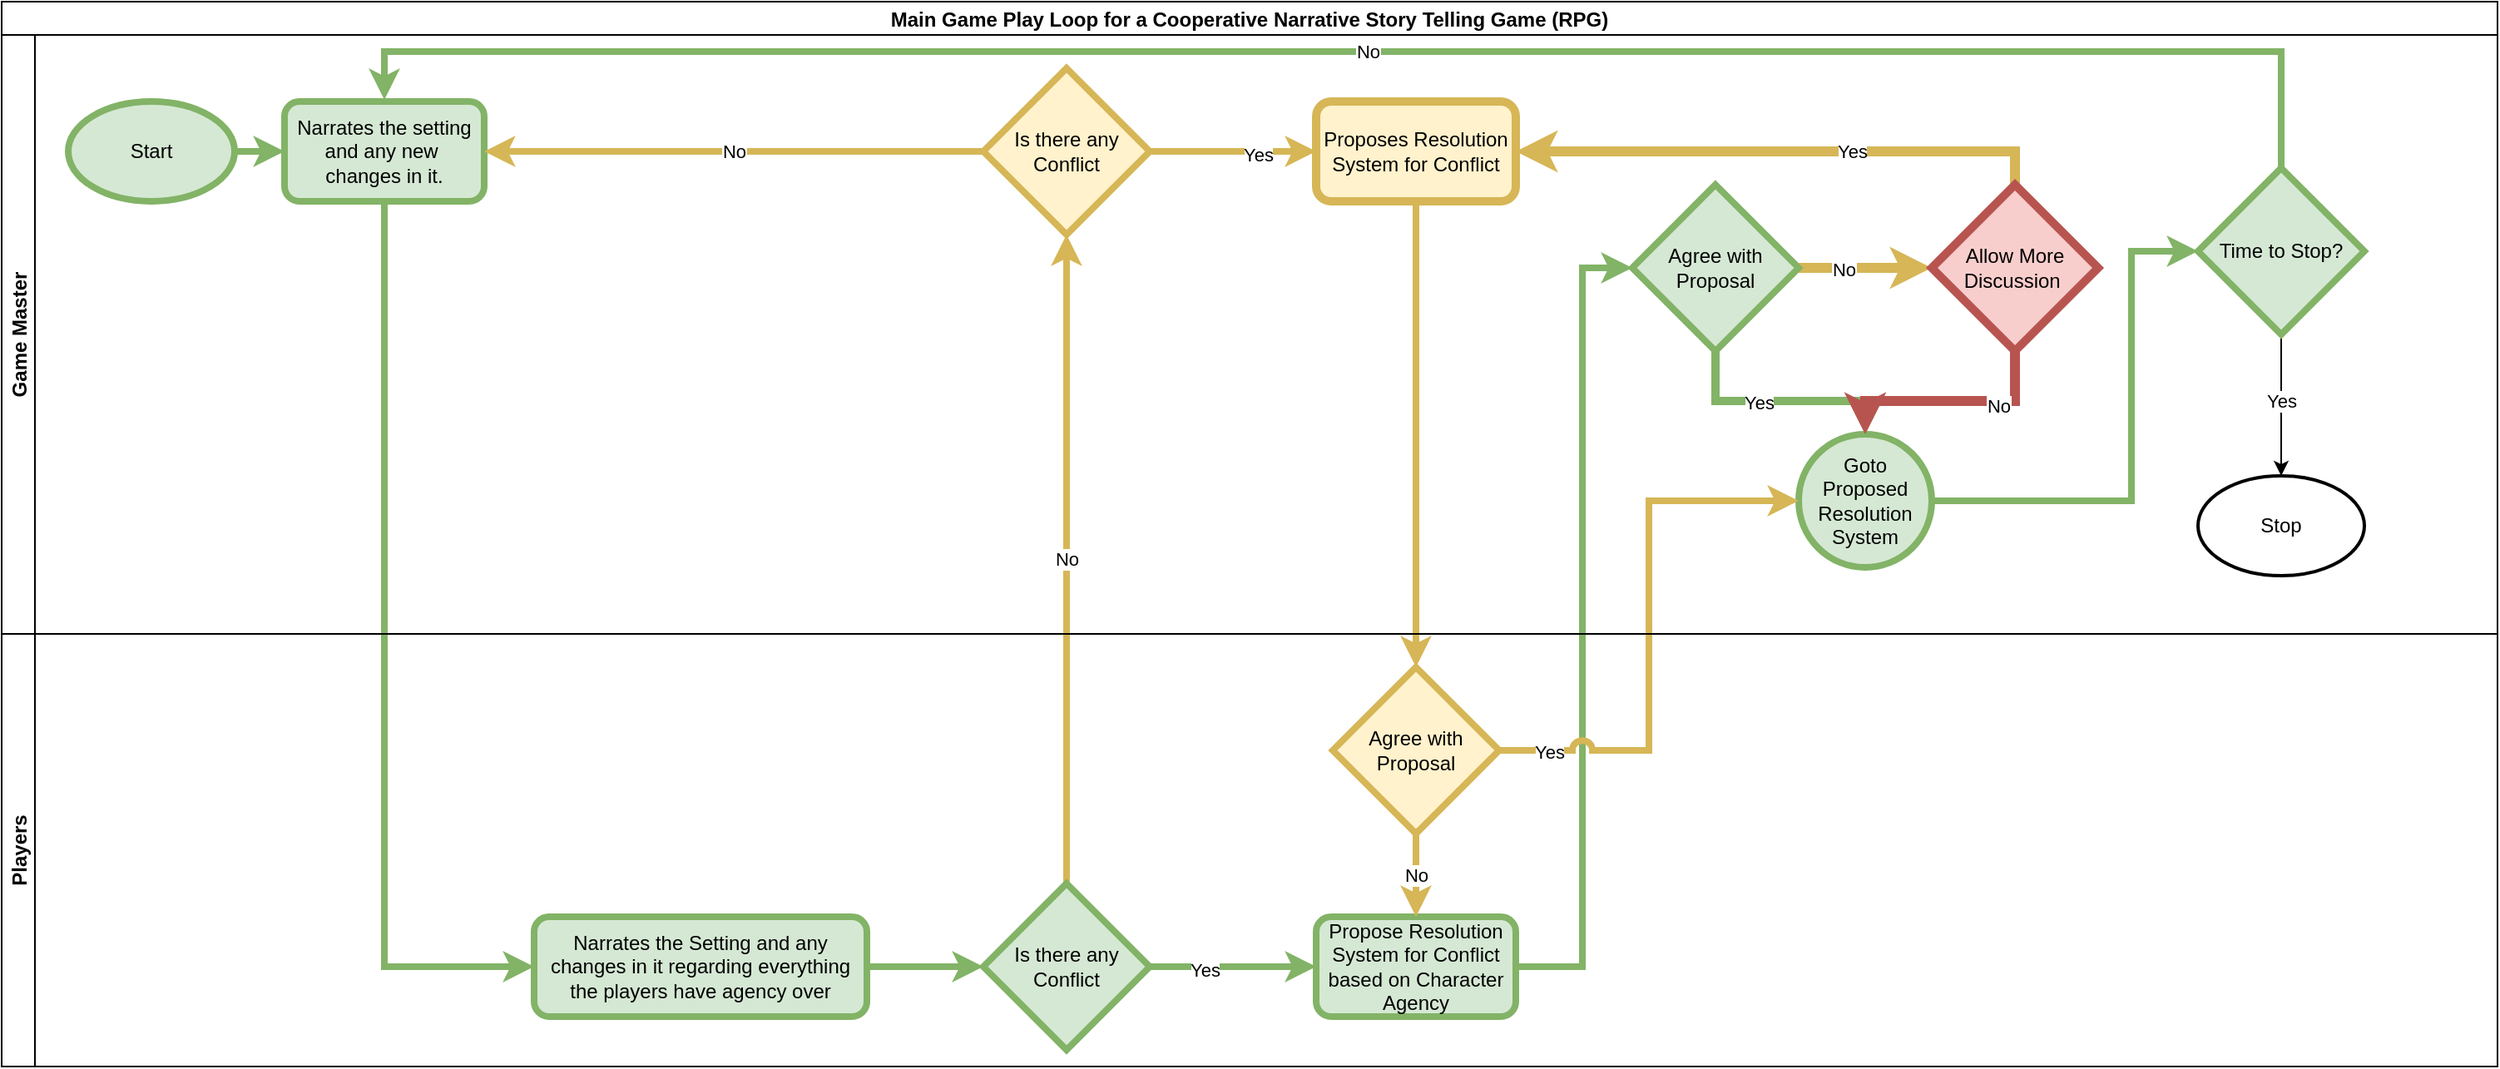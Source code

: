 <mxfile version="14.9.2" type="github">
  <diagram name="Page-1" id="74e2e168-ea6b-b213-b513-2b3c1d86103e">
    <mxGraphModel dx="3166" dy="1129" grid="1" gridSize="10" guides="1" tooltips="1" connect="1" arrows="1" fold="1" page="1" pageScale="1" pageWidth="1100" pageHeight="850" background="none" math="0" shadow="0">
      <root>
        <mxCell id="0" />
        <mxCell id="1" parent="0" />
        <mxCell id="e0a0mlrAqAKEXTUKsguY-5" value="Main Game Play Loop for a Cooperative Narrative Story Telling Game (RPG)" style="swimlane;childLayout=stackLayout;resizeParent=1;resizeParentMax=0;horizontal=1;startSize=20;horizontalStack=0;" parent="1" vertex="1">
          <mxGeometry x="-260" y="80" width="1500" height="640" as="geometry" />
        </mxCell>
        <mxCell id="e0a0mlrAqAKEXTUKsguY-14" value="No" style="edgeStyle=orthogonalEdgeStyle;rounded=0;orthogonalLoop=1;jettySize=auto;html=1;entryX=0.5;entryY=1;entryDx=0;entryDy=0;startArrow=none;startFill=0;entryPerimeter=0;fillColor=#fff2cc;strokeColor=#d6b656;strokeWidth=4;" parent="e0a0mlrAqAKEXTUKsguY-5" source="se_myZtcoQrNugmu_MZx-2" target="se_myZtcoQrNugmu_MZx-6" edge="1">
          <mxGeometry relative="1" as="geometry">
            <mxPoint x="640" y="110" as="targetPoint" />
          </mxGeometry>
        </mxCell>
        <mxCell id="e0a0mlrAqAKEXTUKsguY-16" style="edgeStyle=orthogonalEdgeStyle;rounded=0;orthogonalLoop=1;jettySize=auto;html=1;entryX=0;entryY=0.5;entryDx=0;entryDy=0;startArrow=none;startFill=0;exitX=0.5;exitY=1;exitDx=0;exitDy=0;strokeWidth=4;fillColor=#d5e8d4;strokeColor=#82b366;" parent="e0a0mlrAqAKEXTUKsguY-5" source="e0a0mlrAqAKEXTUKsguY-1" target="e0a0mlrAqAKEXTUKsguY-9" edge="1">
          <mxGeometry relative="1" as="geometry" />
        </mxCell>
        <mxCell id="e0a0mlrAqAKEXTUKsguY-34" style="edgeStyle=orthogonalEdgeStyle;rounded=0;orthogonalLoop=1;jettySize=auto;html=1;entryX=0;entryY=0.5;entryDx=0;entryDy=0;entryPerimeter=0;startArrow=none;startFill=0;strokeWidth=4;fillColor=#d5e8d4;strokeColor=#82b366;jumpStyle=arc;exitX=1;exitY=0.5;exitDx=0;exitDy=0;" parent="e0a0mlrAqAKEXTUKsguY-5" source="e0a0mlrAqAKEXTUKsguY-12" target="e0a0mlrAqAKEXTUKsguY-33" edge="1">
          <mxGeometry relative="1" as="geometry">
            <Array as="points">
              <mxPoint x="950" y="580" />
              <mxPoint x="950" y="160" />
            </Array>
          </mxGeometry>
        </mxCell>
        <mxCell id="e0a0mlrAqAKEXTUKsguY-6" value="Game Master" style="swimlane;startSize=20;horizontal=0;" parent="e0a0mlrAqAKEXTUKsguY-5" vertex="1">
          <mxGeometry y="20" width="1500" height="360" as="geometry" />
        </mxCell>
        <mxCell id="e0a0mlrAqAKEXTUKsguY-1" value="Narrates the setting and any new&amp;nbsp; changes in it." style="rounded=1;whiteSpace=wrap;html=1;fillColor=#d5e8d4;strokeColor=#82b366;strokeWidth=4;" parent="e0a0mlrAqAKEXTUKsguY-6" vertex="1">
          <mxGeometry x="170" y="40" width="120" height="60" as="geometry" />
        </mxCell>
        <mxCell id="e0a0mlrAqAKEXTUKsguY-15" style="edgeStyle=orthogonalEdgeStyle;rounded=0;orthogonalLoop=1;jettySize=auto;html=1;entryX=0;entryY=0.5;entryDx=0;entryDy=0;startArrow=none;startFill=0;exitX=1;exitY=0.5;exitDx=0;exitDy=0;exitPerimeter=0;fillColor=#fff2cc;strokeColor=#d6b656;strokeWidth=4;" parent="e0a0mlrAqAKEXTUKsguY-6" source="se_myZtcoQrNugmu_MZx-6" target="e0a0mlrAqAKEXTUKsguY-11" edge="1">
          <mxGeometry relative="1" as="geometry">
            <mxPoint x="700" y="60" as="sourcePoint" />
          </mxGeometry>
        </mxCell>
        <mxCell id="se_myZtcoQrNugmu_MZx-7" value="Yes" style="edgeLabel;html=1;align=center;verticalAlign=middle;resizable=0;points=[];" vertex="1" connectable="0" parent="e0a0mlrAqAKEXTUKsguY-15">
          <mxGeometry x="0.291" y="-2" relative="1" as="geometry">
            <mxPoint as="offset" />
          </mxGeometry>
        </mxCell>
        <mxCell id="e0a0mlrAqAKEXTUKsguY-20" style="edgeStyle=orthogonalEdgeStyle;rounded=0;orthogonalLoop=1;jettySize=auto;html=1;startArrow=none;startFill=0;exitX=0.5;exitY=1;exitDx=0;exitDy=0;exitPerimeter=0;strokeWidth=5;fillColor=#d5e8d4;strokeColor=#82b366;" parent="e0a0mlrAqAKEXTUKsguY-6" source="e0a0mlrAqAKEXTUKsguY-33" target="e0a0mlrAqAKEXTUKsguY-19" edge="1">
          <mxGeometry relative="1" as="geometry">
            <mxPoint x="1040" y="60" as="sourcePoint" />
            <Array as="points">
              <mxPoint x="1030" y="220" />
              <mxPoint x="1120" y="220" />
            </Array>
          </mxGeometry>
        </mxCell>
        <mxCell id="e0a0mlrAqAKEXTUKsguY-41" value="Yes" style="edgeLabel;html=1;align=center;verticalAlign=middle;resizable=0;points=[];" parent="e0a0mlrAqAKEXTUKsguY-20" vertex="1" connectable="0">
          <mxGeometry x="-0.2" y="-1" relative="1" as="geometry">
            <mxPoint as="offset" />
          </mxGeometry>
        </mxCell>
        <mxCell id="e0a0mlrAqAKEXTUKsguY-11" value="Proposes Resolution System for Conflict" style="rounded=1;whiteSpace=wrap;html=1;fillColor=#fff2cc;strokeColor=#d6b656;strokeWidth=5;" parent="e0a0mlrAqAKEXTUKsguY-6" vertex="1">
          <mxGeometry x="790" y="40" width="120" height="60" as="geometry" />
        </mxCell>
        <mxCell id="e0a0mlrAqAKEXTUKsguY-44" style="edgeStyle=orthogonalEdgeStyle;rounded=0;orthogonalLoop=1;jettySize=auto;html=1;entryX=0;entryY=0.5;entryDx=0;entryDy=0;entryPerimeter=0;startArrow=none;startFill=0;exitX=1;exitY=0.5;exitDx=0;exitDy=0;strokeWidth=4;fillColor=#d5e8d4;strokeColor=#82b366;" parent="e0a0mlrAqAKEXTUKsguY-6" source="e0a0mlrAqAKEXTUKsguY-19" target="e0a0mlrAqAKEXTUKsguY-43" edge="1">
          <mxGeometry relative="1" as="geometry">
            <Array as="points">
              <mxPoint x="1280" y="280" />
              <mxPoint x="1280" y="130" />
            </Array>
          </mxGeometry>
        </mxCell>
        <mxCell id="e0a0mlrAqAKEXTUKsguY-19" value="Goto Proposed Resolution System" style="ellipse;whiteSpace=wrap;html=1;aspect=fixed;strokeWidth=4;fillColor=#d5e8d4;strokeColor=#82b366;" parent="e0a0mlrAqAKEXTUKsguY-6" vertex="1">
          <mxGeometry x="1080" y="240" width="80" height="80" as="geometry" />
        </mxCell>
        <mxCell id="e0a0mlrAqAKEXTUKsguY-23" style="edgeStyle=orthogonalEdgeStyle;rounded=0;orthogonalLoop=1;jettySize=auto;html=1;startArrow=none;startFill=0;strokeWidth=4;fillColor=#d5e8d4;strokeColor=#82b366;" parent="e0a0mlrAqAKEXTUKsguY-6" source="e0a0mlrAqAKEXTUKsguY-22" target="e0a0mlrAqAKEXTUKsguY-1" edge="1">
          <mxGeometry relative="1" as="geometry" />
        </mxCell>
        <mxCell id="e0a0mlrAqAKEXTUKsguY-22" value="Start" style="strokeWidth=4;html=1;shape=mxgraph.flowchart.start_1;whiteSpace=wrap;fillColor=#d5e8d4;strokeColor=#82b366;" parent="e0a0mlrAqAKEXTUKsguY-6" vertex="1">
          <mxGeometry x="40" y="40" width="100" height="60" as="geometry" />
        </mxCell>
        <mxCell id="e0a0mlrAqAKEXTUKsguY-36" style="edgeStyle=orthogonalEdgeStyle;rounded=0;orthogonalLoop=1;jettySize=auto;html=1;entryX=0;entryY=0.5;entryDx=0;entryDy=0;entryPerimeter=0;startArrow=none;startFill=0;fillColor=#fff2cc;strokeColor=#d6b656;strokeWidth=6;" parent="e0a0mlrAqAKEXTUKsguY-6" source="e0a0mlrAqAKEXTUKsguY-33" target="e0a0mlrAqAKEXTUKsguY-35" edge="1">
          <mxGeometry relative="1" as="geometry" />
        </mxCell>
        <mxCell id="e0a0mlrAqAKEXTUKsguY-40" value="No" style="edgeLabel;html=1;align=center;verticalAlign=middle;resizable=0;points=[];" parent="e0a0mlrAqAKEXTUKsguY-36" vertex="1" connectable="0">
          <mxGeometry x="-0.32" y="-1" relative="1" as="geometry">
            <mxPoint as="offset" />
          </mxGeometry>
        </mxCell>
        <mxCell id="e0a0mlrAqAKEXTUKsguY-33" value="Agree with Proposal" style="strokeWidth=4;html=1;shape=mxgraph.flowchart.decision;whiteSpace=wrap;fillColor=#d5e8d4;strokeColor=#82b366;" parent="e0a0mlrAqAKEXTUKsguY-6" vertex="1">
          <mxGeometry x="980" y="90" width="100" height="100" as="geometry" />
        </mxCell>
        <mxCell id="e0a0mlrAqAKEXTUKsguY-37" style="edgeStyle=orthogonalEdgeStyle;rounded=0;orthogonalLoop=1;jettySize=auto;html=1;startArrow=none;startFill=0;exitX=0.5;exitY=1;exitDx=0;exitDy=0;exitPerimeter=0;fillColor=#f8cecc;strokeColor=#b85450;strokeWidth=6;" parent="e0a0mlrAqAKEXTUKsguY-6" source="e0a0mlrAqAKEXTUKsguY-35" target="e0a0mlrAqAKEXTUKsguY-19" edge="1">
          <mxGeometry relative="1" as="geometry">
            <mxPoint x="1120" y="270" as="targetPoint" />
            <Array as="points">
              <mxPoint x="1210" y="220" />
              <mxPoint x="1120" y="220" />
            </Array>
          </mxGeometry>
        </mxCell>
        <mxCell id="e0a0mlrAqAKEXTUKsguY-39" value="No" style="edgeLabel;html=1;align=center;verticalAlign=middle;resizable=0;points=[];" parent="e0a0mlrAqAKEXTUKsguY-37" vertex="1" connectable="0">
          <mxGeometry x="-0.432" y="3" relative="1" as="geometry">
            <mxPoint as="offset" />
          </mxGeometry>
        </mxCell>
        <mxCell id="e0a0mlrAqAKEXTUKsguY-38" style="edgeStyle=orthogonalEdgeStyle;rounded=0;orthogonalLoop=1;jettySize=auto;html=1;entryX=1;entryY=0.5;entryDx=0;entryDy=0;startArrow=none;startFill=0;exitX=0.5;exitY=0;exitDx=0;exitDy=0;exitPerimeter=0;fillColor=#fff2cc;strokeColor=#d6b656;strokeWidth=6;" parent="e0a0mlrAqAKEXTUKsguY-6" source="e0a0mlrAqAKEXTUKsguY-35" target="e0a0mlrAqAKEXTUKsguY-11" edge="1">
          <mxGeometry relative="1" as="geometry" />
        </mxCell>
        <mxCell id="e0a0mlrAqAKEXTUKsguY-42" value="Yes" style="edgeLabel;html=1;align=center;verticalAlign=middle;resizable=0;points=[];" parent="e0a0mlrAqAKEXTUKsguY-38" vertex="1" connectable="0">
          <mxGeometry x="-0.258" relative="1" as="geometry">
            <mxPoint as="offset" />
          </mxGeometry>
        </mxCell>
        <mxCell id="e0a0mlrAqAKEXTUKsguY-35" value="Allow More Discussion&amp;nbsp;" style="strokeWidth=5;html=1;shape=mxgraph.flowchart.decision;whiteSpace=wrap;fillColor=#f8cecc;strokeColor=#b85450;" parent="e0a0mlrAqAKEXTUKsguY-6" vertex="1">
          <mxGeometry x="1160" y="90" width="100" height="100" as="geometry" />
        </mxCell>
        <mxCell id="e0a0mlrAqAKEXTUKsguY-46" style="edgeStyle=orthogonalEdgeStyle;rounded=0;orthogonalLoop=1;jettySize=auto;html=1;startArrow=none;startFill=0;" parent="e0a0mlrAqAKEXTUKsguY-6" source="e0a0mlrAqAKEXTUKsguY-43" target="e0a0mlrAqAKEXTUKsguY-45" edge="1">
          <mxGeometry relative="1" as="geometry" />
        </mxCell>
        <mxCell id="e0a0mlrAqAKEXTUKsguY-47" value="Yes" style="edgeLabel;html=1;align=center;verticalAlign=middle;resizable=0;points=[];" parent="e0a0mlrAqAKEXTUKsguY-46" vertex="1" connectable="0">
          <mxGeometry x="-0.057" relative="1" as="geometry">
            <mxPoint as="offset" />
          </mxGeometry>
        </mxCell>
        <mxCell id="e0a0mlrAqAKEXTUKsguY-48" value="No" style="edgeStyle=orthogonalEdgeStyle;rounded=0;orthogonalLoop=1;jettySize=auto;html=1;startArrow=none;startFill=0;fillColor=#d5e8d4;strokeColor=#82b366;strokeWidth=4;" parent="e0a0mlrAqAKEXTUKsguY-6" source="e0a0mlrAqAKEXTUKsguY-43" edge="1">
          <mxGeometry relative="1" as="geometry">
            <Array as="points">
              <mxPoint x="1370" y="10" />
              <mxPoint x="230" y="10" />
            </Array>
            <mxPoint x="230" y="39" as="targetPoint" />
          </mxGeometry>
        </mxCell>
        <mxCell id="e0a0mlrAqAKEXTUKsguY-43" value="Time to Stop?" style="strokeWidth=4;html=1;shape=mxgraph.flowchart.decision;whiteSpace=wrap;fillColor=#d5e8d4;strokeColor=#82b366;" parent="e0a0mlrAqAKEXTUKsguY-6" vertex="1">
          <mxGeometry x="1320" y="80" width="100" height="100" as="geometry" />
        </mxCell>
        <mxCell id="e0a0mlrAqAKEXTUKsguY-45" value="Stop" style="strokeWidth=2;html=1;shape=mxgraph.flowchart.start_1;whiteSpace=wrap;" parent="e0a0mlrAqAKEXTUKsguY-6" vertex="1">
          <mxGeometry x="1320" y="265" width="100" height="60" as="geometry" />
        </mxCell>
        <mxCell id="se_myZtcoQrNugmu_MZx-8" value="No" style="edgeStyle=orthogonalEdgeStyle;rounded=0;orthogonalLoop=1;jettySize=auto;html=1;entryX=1;entryY=0.5;entryDx=0;entryDy=0;startArrow=none;startFill=0;strokeWidth=4;fillColor=#fff2cc;strokeColor=#d6b656;" edge="1" parent="e0a0mlrAqAKEXTUKsguY-6" source="se_myZtcoQrNugmu_MZx-6" target="e0a0mlrAqAKEXTUKsguY-1">
          <mxGeometry relative="1" as="geometry" />
        </mxCell>
        <mxCell id="se_myZtcoQrNugmu_MZx-6" value="Is there any Conflict" style="strokeWidth=4;html=1;shape=mxgraph.flowchart.decision;whiteSpace=wrap;fillColor=#fff2cc;strokeColor=#d6b656;" vertex="1" parent="e0a0mlrAqAKEXTUKsguY-6">
          <mxGeometry x="590" y="20" width="100" height="100" as="geometry" />
        </mxCell>
        <mxCell id="se_myZtcoQrNugmu_MZx-10" style="edgeStyle=orthogonalEdgeStyle;rounded=0;orthogonalLoop=1;jettySize=auto;html=1;entryX=0;entryY=0.5;entryDx=0;entryDy=0;startArrow=none;startFill=0;strokeWidth=4;jumpStyle=arc;fillColor=#fff2cc;strokeColor=#d6b656;" edge="1" parent="e0a0mlrAqAKEXTUKsguY-5" source="se_myZtcoQrNugmu_MZx-9" target="e0a0mlrAqAKEXTUKsguY-19">
          <mxGeometry relative="1" as="geometry" />
        </mxCell>
        <mxCell id="se_myZtcoQrNugmu_MZx-11" value="Yes" style="edgeLabel;html=1;align=center;verticalAlign=middle;resizable=0;points=[];" vertex="1" connectable="0" parent="se_myZtcoQrNugmu_MZx-10">
          <mxGeometry x="-0.817" y="-1" relative="1" as="geometry">
            <mxPoint as="offset" />
          </mxGeometry>
        </mxCell>
        <mxCell id="se_myZtcoQrNugmu_MZx-13" style="edgeStyle=orthogonalEdgeStyle;rounded=0;orthogonalLoop=1;jettySize=auto;html=1;startArrow=none;startFill=0;strokeWidth=4;fillColor=#fff2cc;strokeColor=#d6b656;" edge="1" parent="e0a0mlrAqAKEXTUKsguY-5" source="e0a0mlrAqAKEXTUKsguY-11" target="se_myZtcoQrNugmu_MZx-9">
          <mxGeometry relative="1" as="geometry" />
        </mxCell>
        <mxCell id="e0a0mlrAqAKEXTUKsguY-7" value="Players" style="swimlane;startSize=20;horizontal=0;" parent="e0a0mlrAqAKEXTUKsguY-5" vertex="1">
          <mxGeometry y="380" width="1500" height="260" as="geometry" />
        </mxCell>
        <mxCell id="se_myZtcoQrNugmu_MZx-3" style="edgeStyle=orthogonalEdgeStyle;rounded=0;orthogonalLoop=1;jettySize=auto;html=1;entryX=0;entryY=0.5;entryDx=0;entryDy=0;entryPerimeter=0;startArrow=none;startFill=0;strokeWidth=4;fillColor=#d5e8d4;strokeColor=#82b366;" edge="1" parent="e0a0mlrAqAKEXTUKsguY-7" source="e0a0mlrAqAKEXTUKsguY-9" target="se_myZtcoQrNugmu_MZx-2">
          <mxGeometry relative="1" as="geometry" />
        </mxCell>
        <mxCell id="e0a0mlrAqAKEXTUKsguY-9" value="Narrates the Setting and any changes in it regarding everything the players have agency over" style="rounded=1;whiteSpace=wrap;html=1;strokeWidth=4;fillColor=#d5e8d4;strokeColor=#82b366;" parent="e0a0mlrAqAKEXTUKsguY-7" vertex="1">
          <mxGeometry x="320" y="170" width="200" height="60" as="geometry" />
        </mxCell>
        <mxCell id="e0a0mlrAqAKEXTUKsguY-12" value="Propose Resolution System for Conflict based on Character Agency" style="rounded=1;whiteSpace=wrap;html=1;strokeWidth=4;fillColor=#d5e8d4;strokeColor=#82b366;" parent="e0a0mlrAqAKEXTUKsguY-7" vertex="1">
          <mxGeometry x="790" y="170" width="120" height="60" as="geometry" />
        </mxCell>
        <mxCell id="se_myZtcoQrNugmu_MZx-4" style="edgeStyle=orthogonalEdgeStyle;rounded=0;orthogonalLoop=1;jettySize=auto;html=1;entryX=0;entryY=0.5;entryDx=0;entryDy=0;startArrow=none;startFill=0;strokeWidth=4;fillColor=#d5e8d4;strokeColor=#82b366;" edge="1" parent="e0a0mlrAqAKEXTUKsguY-7" source="se_myZtcoQrNugmu_MZx-2" target="e0a0mlrAqAKEXTUKsguY-12">
          <mxGeometry relative="1" as="geometry" />
        </mxCell>
        <mxCell id="se_myZtcoQrNugmu_MZx-5" value="Yes" style="edgeLabel;html=1;align=center;verticalAlign=middle;resizable=0;points=[];" vertex="1" connectable="0" parent="se_myZtcoQrNugmu_MZx-4">
          <mxGeometry x="-0.345" y="-2" relative="1" as="geometry">
            <mxPoint as="offset" />
          </mxGeometry>
        </mxCell>
        <mxCell id="se_myZtcoQrNugmu_MZx-2" value="Is there any Conflict" style="strokeWidth=4;html=1;shape=mxgraph.flowchart.decision;whiteSpace=wrap;fillColor=#d5e8d4;strokeColor=#82b366;" vertex="1" parent="e0a0mlrAqAKEXTUKsguY-7">
          <mxGeometry x="590" y="150" width="100" height="100" as="geometry" />
        </mxCell>
        <mxCell id="se_myZtcoQrNugmu_MZx-14" value="No" style="edgeStyle=orthogonalEdgeStyle;rounded=0;orthogonalLoop=1;jettySize=auto;html=1;startArrow=none;startFill=0;strokeWidth=4;fillColor=#fff2cc;strokeColor=#d6b656;" edge="1" parent="e0a0mlrAqAKEXTUKsguY-7" source="se_myZtcoQrNugmu_MZx-9" target="e0a0mlrAqAKEXTUKsguY-12">
          <mxGeometry relative="1" as="geometry" />
        </mxCell>
        <mxCell id="se_myZtcoQrNugmu_MZx-9" value="Agree with Proposal" style="strokeWidth=4;html=1;shape=mxgraph.flowchart.decision;whiteSpace=wrap;fillColor=#fff2cc;strokeColor=#d6b656;" vertex="1" parent="e0a0mlrAqAKEXTUKsguY-7">
          <mxGeometry x="800" y="20" width="100" height="100" as="geometry" />
        </mxCell>
      </root>
    </mxGraphModel>
  </diagram>
</mxfile>
